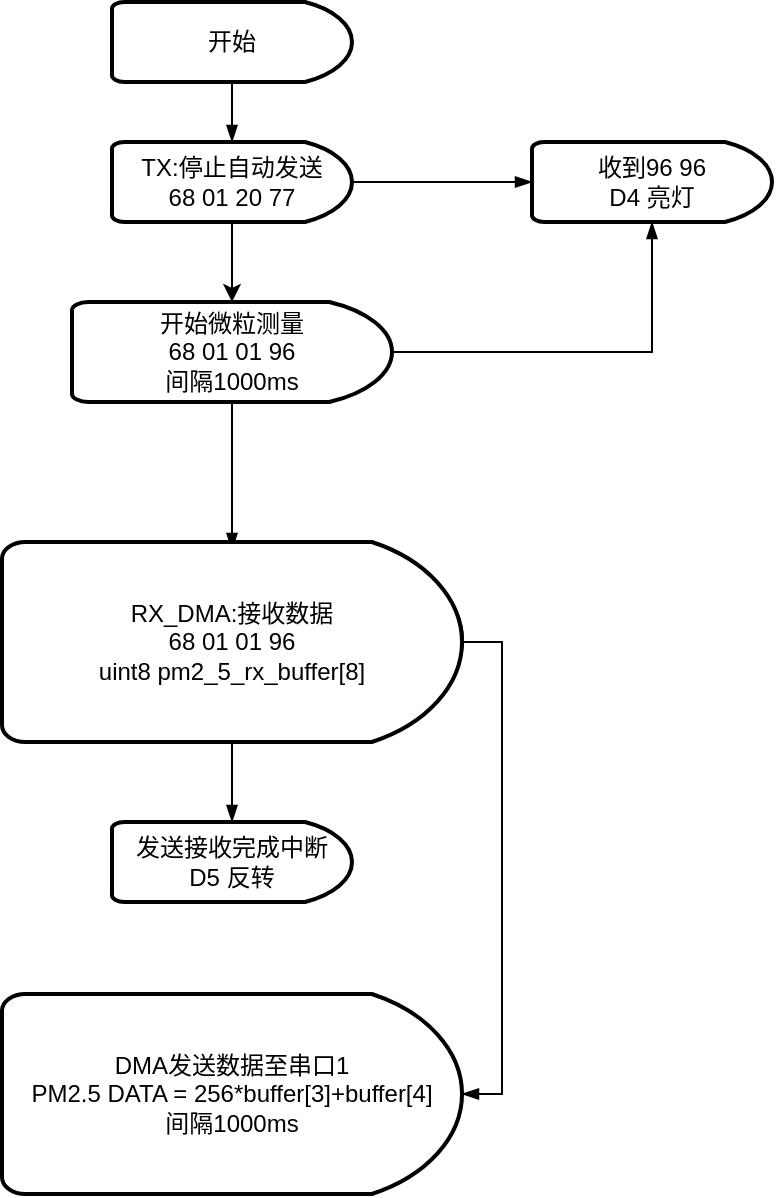 <mxfile version="12.2.4" pages="1"><diagram id="SOEciDp7UIlOdHCKk1gD" name="Page-1"><mxGraphModel dx="484" dy="485" grid="1" gridSize="10" guides="1" tooltips="1" connect="1" arrows="1" fold="1" page="1" pageScale="1" pageWidth="827" pageHeight="1169" math="0" shadow="0"><root><mxCell id="0"/><mxCell id="1" parent="0"/><mxCell id="8" value="" style="edgeStyle=orthogonalEdgeStyle;rounded=0;orthogonalLoop=1;jettySize=auto;html=1;" parent="1" source="3" target="7" edge="1"><mxGeometry relative="1" as="geometry"/></mxCell><mxCell id="12" value="" style="edgeStyle=orthogonalEdgeStyle;rounded=0;orthogonalLoop=1;jettySize=auto;html=1;startArrow=blockThin;startFill=1;endArrow=none;endFill=0;" parent="1" source="3" target="11" edge="1"><mxGeometry relative="1" as="geometry"/></mxCell><mxCell id="16" value="" style="edgeStyle=orthogonalEdgeStyle;rounded=0;orthogonalLoop=1;jettySize=auto;html=1;startArrow=none;startFill=0;endArrow=blockThin;endFill=1;" parent="1" source="3" target="15" edge="1"><mxGeometry relative="1" as="geometry"/></mxCell><mxCell id="3" value="TX:停止自动发送&lt;br&gt;68 01 20 77" style="strokeWidth=2;html=1;shape=mxgraph.flowchart.delay;whiteSpace=wrap;rounded=0;" parent="1" vertex="1"><mxGeometry x="130" y="290" width="120" height="40" as="geometry"/></mxCell><mxCell id="15" value="收到96 96&lt;br&gt;D4 亮灯" style="strokeWidth=2;html=1;shape=mxgraph.flowchart.delay;whiteSpace=wrap;" parent="1" vertex="1"><mxGeometry x="340" y="290" width="120" height="40" as="geometry"/></mxCell><mxCell id="11" value="开始" style="strokeWidth=2;html=1;shape=mxgraph.flowchart.delay;whiteSpace=wrap;rounded=1;" parent="1" vertex="1"><mxGeometry x="130" y="220" width="120" height="40" as="geometry"/></mxCell><mxCell id="19" value="" style="edgeStyle=orthogonalEdgeStyle;rounded=0;orthogonalLoop=1;jettySize=auto;html=1;startArrow=none;startFill=0;endArrow=blockThin;endFill=1;entryX=0.5;entryY=1;entryDx=0;entryDy=0;" parent="1" source="7" target="15" edge="1"><mxGeometry relative="1" as="geometry"><mxPoint x="350" y="395" as="targetPoint"/></mxGeometry></mxCell><mxCell id="22" value="" style="edgeStyle=orthogonalEdgeStyle;rounded=0;orthogonalLoop=1;jettySize=auto;html=1;startArrow=none;startFill=0;endArrow=blockThin;endFill=1;" parent="1" source="7" target="21" edge="1"><mxGeometry relative="1" as="geometry"/></mxCell><mxCell id="7" value="开始微粒测量&lt;br&gt;68 01 01 96&lt;br&gt;间隔1000ms" style="strokeWidth=2;html=1;shape=mxgraph.flowchart.delay;whiteSpace=wrap;" parent="1" vertex="1"><mxGeometry x="110" y="370" width="160" height="50" as="geometry"/></mxCell><mxCell id="21" value="DMA存储数据&lt;br&gt;68 01 01 96&lt;br&gt;uint8 pm2_5_rx_buffer[8]&lt;br&gt;PM2.5 DATA = 256*buffer[3]+buffer[4]" style="strokeWidth=2;html=1;shape=mxgraph.flowchart.delay;whiteSpace=wrap;" parent="1" vertex="1"><mxGeometry x="75" y="494" width="230" height="90" as="geometry"/></mxCell><mxCell id="25" value="发送接收完成中断&lt;br&gt;D5 反转" style="strokeWidth=2;html=1;shape=mxgraph.flowchart.delay;whiteSpace=wrap;" parent="1" vertex="1"><mxGeometry x="130" y="630" width="120" height="40" as="geometry"/></mxCell><mxCell id="27" value="DMA发送数据至串口1&lt;br&gt;PM2.5 DATA = 256*buffer[3]+buffer[4]&lt;br&gt;间隔1000ms" style="strokeWidth=2;html=1;shape=mxgraph.flowchart.delay;whiteSpace=wrap;" parent="1" vertex="1"><mxGeometry x="75" y="716" width="230" height="100" as="geometry"/></mxCell><mxCell id="30" value="" style="edgeStyle=orthogonalEdgeStyle;rounded=0;orthogonalLoop=1;jettySize=auto;html=1;startArrow=none;startFill=0;endArrow=blockThin;endFill=1;" parent="1" source="28" target="25" edge="1"><mxGeometry relative="1" as="geometry"/></mxCell><mxCell id="33" value="" style="edgeStyle=orthogonalEdgeStyle;rounded=0;orthogonalLoop=1;jettySize=auto;html=1;startArrow=none;startFill=0;endArrow=blockThin;endFill=1;entryX=1;entryY=0.5;entryDx=0;entryDy=0;" parent="1" source="28" target="27" edge="1"><mxGeometry relative="1" as="geometry"><mxPoint x="385" y="540" as="targetPoint"/><Array as="points"><mxPoint x="325" y="540"/><mxPoint x="325" y="766"/></Array></mxGeometry></mxCell><mxCell id="28" value="RX_DMA:接收数据&lt;br&gt;68 01 01 96&lt;br&gt;uint8 pm2_5_rx_buffer[8]" style="strokeWidth=2;html=1;shape=mxgraph.flowchart.delay;whiteSpace=wrap;" parent="1" vertex="1"><mxGeometry x="75" y="490" width="230" height="100" as="geometry"/></mxCell></root></mxGraphModel></diagram></mxfile>